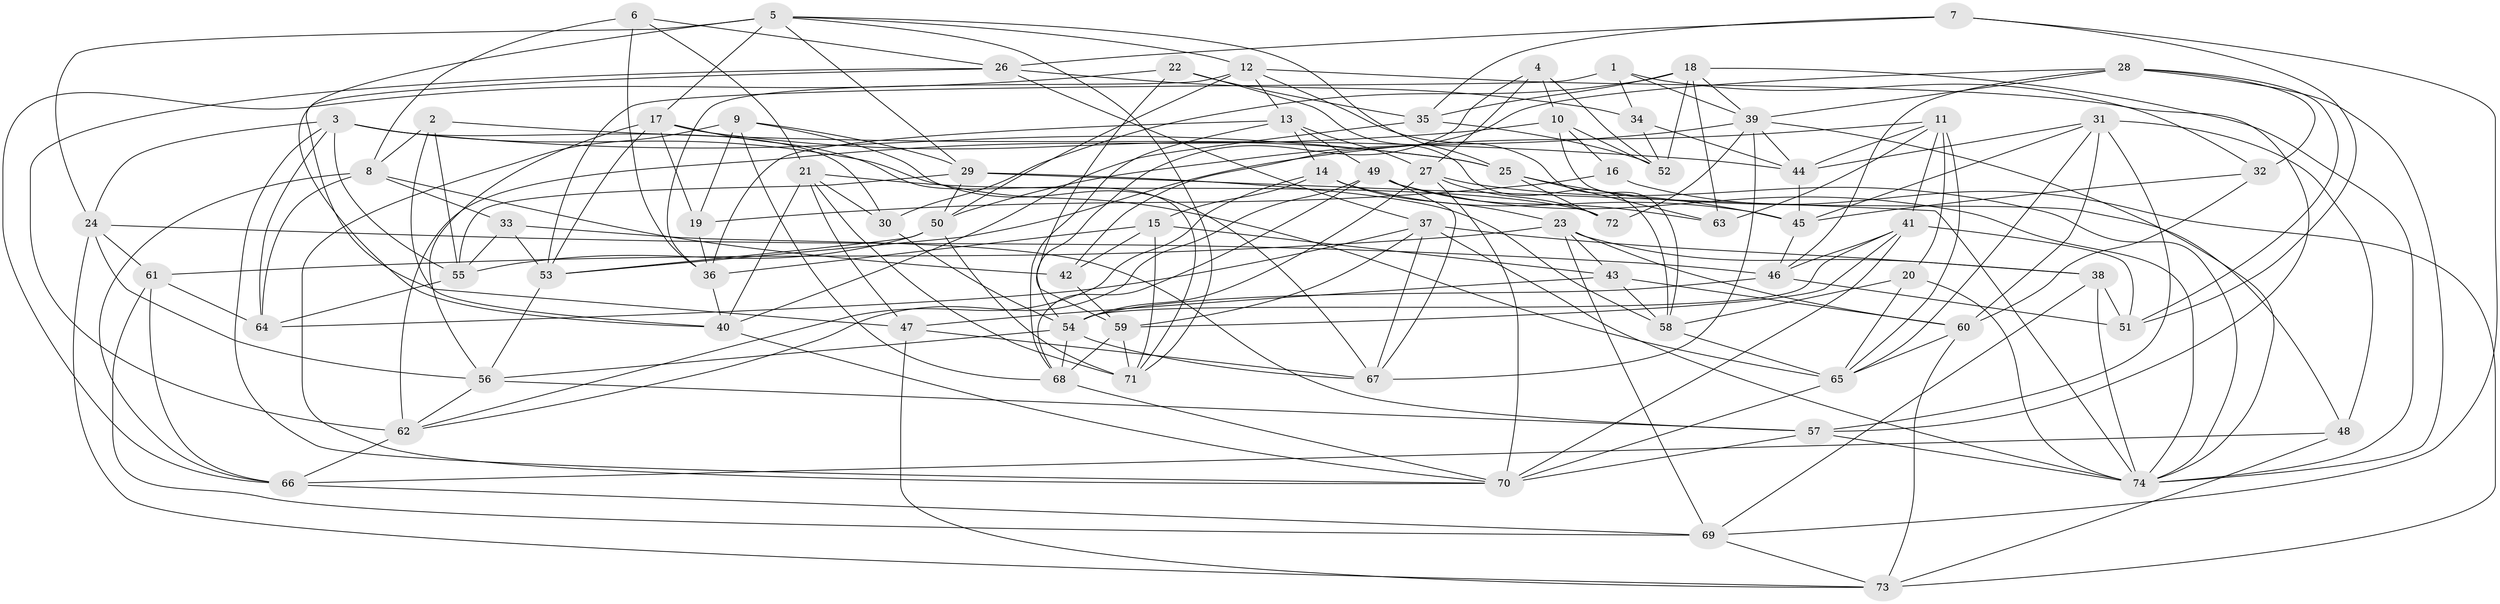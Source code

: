// original degree distribution, {4: 1.0}
// Generated by graph-tools (version 1.1) at 2025/02/03/09/25 03:02:53]
// undirected, 74 vertices, 205 edges
graph export_dot {
graph [start="1"]
  node [color=gray90,style=filled];
  1;
  2;
  3;
  4;
  5;
  6;
  7;
  8;
  9;
  10;
  11;
  12;
  13;
  14;
  15;
  16;
  17;
  18;
  19;
  20;
  21;
  22;
  23;
  24;
  25;
  26;
  27;
  28;
  29;
  30;
  31;
  32;
  33;
  34;
  35;
  36;
  37;
  38;
  39;
  40;
  41;
  42;
  43;
  44;
  45;
  46;
  47;
  48;
  49;
  50;
  51;
  52;
  53;
  54;
  55;
  56;
  57;
  58;
  59;
  60;
  61;
  62;
  63;
  64;
  65;
  66;
  67;
  68;
  69;
  70;
  71;
  72;
  73;
  74;
  1 -- 32 [weight=1.0];
  1 -- 34 [weight=1.0];
  1 -- 39 [weight=1.0];
  1 -- 53 [weight=3.0];
  2 -- 8 [weight=1.0];
  2 -- 40 [weight=1.0];
  2 -- 44 [weight=1.0];
  2 -- 55 [weight=1.0];
  3 -- 24 [weight=1.0];
  3 -- 25 [weight=1.0];
  3 -- 30 [weight=1.0];
  3 -- 55 [weight=1.0];
  3 -- 64 [weight=1.0];
  3 -- 65 [weight=2.0];
  3 -- 70 [weight=1.0];
  4 -- 10 [weight=1.0];
  4 -- 27 [weight=1.0];
  4 -- 52 [weight=1.0];
  4 -- 54 [weight=1.0];
  5 -- 12 [weight=1.0];
  5 -- 17 [weight=2.0];
  5 -- 24 [weight=1.0];
  5 -- 25 [weight=1.0];
  5 -- 29 [weight=1.0];
  5 -- 47 [weight=1.0];
  5 -- 71 [weight=1.0];
  6 -- 8 [weight=1.0];
  6 -- 21 [weight=1.0];
  6 -- 26 [weight=1.0];
  6 -- 36 [weight=1.0];
  7 -- 26 [weight=1.0];
  7 -- 35 [weight=1.0];
  7 -- 51 [weight=1.0];
  7 -- 69 [weight=1.0];
  8 -- 33 [weight=1.0];
  8 -- 42 [weight=1.0];
  8 -- 64 [weight=1.0];
  8 -- 66 [weight=1.0];
  9 -- 19 [weight=2.0];
  9 -- 29 [weight=1.0];
  9 -- 67 [weight=1.0];
  9 -- 68 [weight=1.0];
  9 -- 70 [weight=1.0];
  10 -- 16 [weight=2.0];
  10 -- 48 [weight=1.0];
  10 -- 52 [weight=1.0];
  10 -- 62 [weight=1.0];
  11 -- 20 [weight=1.0];
  11 -- 41 [weight=1.0];
  11 -- 44 [weight=1.0];
  11 -- 53 [weight=1.0];
  11 -- 63 [weight=1.0];
  11 -- 65 [weight=1.0];
  12 -- 13 [weight=1.0];
  12 -- 36 [weight=1.0];
  12 -- 50 [weight=1.0];
  12 -- 57 [weight=1.0];
  12 -- 58 [weight=1.0];
  13 -- 14 [weight=1.0];
  13 -- 27 [weight=1.0];
  13 -- 36 [weight=1.0];
  13 -- 49 [weight=1.0];
  13 -- 68 [weight=1.0];
  14 -- 15 [weight=2.0];
  14 -- 23 [weight=1.0];
  14 -- 45 [weight=1.0];
  14 -- 62 [weight=1.0];
  15 -- 36 [weight=1.0];
  15 -- 42 [weight=1.0];
  15 -- 43 [weight=1.0];
  15 -- 71 [weight=1.0];
  16 -- 19 [weight=1.0];
  16 -- 73 [weight=1.0];
  17 -- 19 [weight=2.0];
  17 -- 25 [weight=1.0];
  17 -- 53 [weight=1.0];
  17 -- 56 [weight=1.0];
  17 -- 71 [weight=1.0];
  18 -- 30 [weight=1.0];
  18 -- 35 [weight=1.0];
  18 -- 39 [weight=1.0];
  18 -- 52 [weight=1.0];
  18 -- 63 [weight=1.0];
  18 -- 74 [weight=1.0];
  19 -- 36 [weight=1.0];
  20 -- 58 [weight=1.0];
  20 -- 65 [weight=1.0];
  20 -- 74 [weight=1.0];
  21 -- 30 [weight=1.0];
  21 -- 40 [weight=1.0];
  21 -- 47 [weight=1.0];
  21 -- 71 [weight=1.0];
  21 -- 72 [weight=1.0];
  22 -- 35 [weight=1.0];
  22 -- 58 [weight=1.0];
  22 -- 59 [weight=1.0];
  22 -- 66 [weight=1.0];
  23 -- 38 [weight=1.0];
  23 -- 43 [weight=1.0];
  23 -- 60 [weight=1.0];
  23 -- 61 [weight=1.0];
  23 -- 69 [weight=1.0];
  24 -- 46 [weight=1.0];
  24 -- 56 [weight=1.0];
  24 -- 61 [weight=1.0];
  24 -- 73 [weight=1.0];
  25 -- 45 [weight=1.0];
  25 -- 63 [weight=1.0];
  25 -- 72 [weight=1.0];
  26 -- 34 [weight=1.0];
  26 -- 37 [weight=1.0];
  26 -- 40 [weight=1.0];
  26 -- 62 [weight=1.0];
  27 -- 54 [weight=1.0];
  27 -- 70 [weight=1.0];
  27 -- 72 [weight=1.0];
  27 -- 74 [weight=1.0];
  28 -- 32 [weight=1.0];
  28 -- 39 [weight=1.0];
  28 -- 42 [weight=1.0];
  28 -- 46 [weight=1.0];
  28 -- 51 [weight=1.0];
  28 -- 74 [weight=1.0];
  29 -- 50 [weight=1.0];
  29 -- 55 [weight=1.0];
  29 -- 58 [weight=1.0];
  29 -- 74 [weight=1.0];
  30 -- 54 [weight=1.0];
  31 -- 44 [weight=1.0];
  31 -- 45 [weight=1.0];
  31 -- 48 [weight=1.0];
  31 -- 57 [weight=1.0];
  31 -- 60 [weight=1.0];
  31 -- 65 [weight=1.0];
  32 -- 45 [weight=1.0];
  32 -- 60 [weight=1.0];
  33 -- 53 [weight=1.0];
  33 -- 55 [weight=1.0];
  33 -- 57 [weight=1.0];
  34 -- 44 [weight=1.0];
  34 -- 52 [weight=1.0];
  35 -- 40 [weight=1.0];
  35 -- 52 [weight=2.0];
  36 -- 40 [weight=1.0];
  37 -- 38 [weight=1.0];
  37 -- 59 [weight=1.0];
  37 -- 64 [weight=1.0];
  37 -- 67 [weight=1.0];
  37 -- 74 [weight=1.0];
  38 -- 51 [weight=2.0];
  38 -- 69 [weight=1.0];
  38 -- 74 [weight=1.0];
  39 -- 44 [weight=1.0];
  39 -- 50 [weight=1.0];
  39 -- 67 [weight=1.0];
  39 -- 72 [weight=1.0];
  39 -- 74 [weight=1.0];
  40 -- 70 [weight=1.0];
  41 -- 46 [weight=1.0];
  41 -- 51 [weight=1.0];
  41 -- 54 [weight=1.0];
  41 -- 59 [weight=1.0];
  41 -- 70 [weight=1.0];
  42 -- 59 [weight=1.0];
  43 -- 47 [weight=2.0];
  43 -- 58 [weight=1.0];
  43 -- 60 [weight=1.0];
  44 -- 45 [weight=1.0];
  45 -- 46 [weight=1.0];
  46 -- 51 [weight=1.0];
  46 -- 54 [weight=1.0];
  47 -- 67 [weight=1.0];
  47 -- 73 [weight=1.0];
  48 -- 66 [weight=1.0];
  48 -- 73 [weight=1.0];
  49 -- 62 [weight=1.0];
  49 -- 63 [weight=1.0];
  49 -- 67 [weight=1.0];
  49 -- 68 [weight=1.0];
  49 -- 74 [weight=1.0];
  50 -- 53 [weight=1.0];
  50 -- 55 [weight=1.0];
  50 -- 71 [weight=1.0];
  53 -- 56 [weight=1.0];
  54 -- 56 [weight=1.0];
  54 -- 67 [weight=1.0];
  54 -- 68 [weight=1.0];
  55 -- 64 [weight=1.0];
  56 -- 57 [weight=1.0];
  56 -- 62 [weight=1.0];
  57 -- 70 [weight=1.0];
  57 -- 74 [weight=1.0];
  58 -- 65 [weight=1.0];
  59 -- 68 [weight=1.0];
  59 -- 71 [weight=1.0];
  60 -- 65 [weight=1.0];
  60 -- 73 [weight=1.0];
  61 -- 64 [weight=2.0];
  61 -- 66 [weight=1.0];
  61 -- 69 [weight=1.0];
  62 -- 66 [weight=1.0];
  65 -- 70 [weight=1.0];
  66 -- 69 [weight=1.0];
  68 -- 70 [weight=1.0];
  69 -- 73 [weight=1.0];
}
